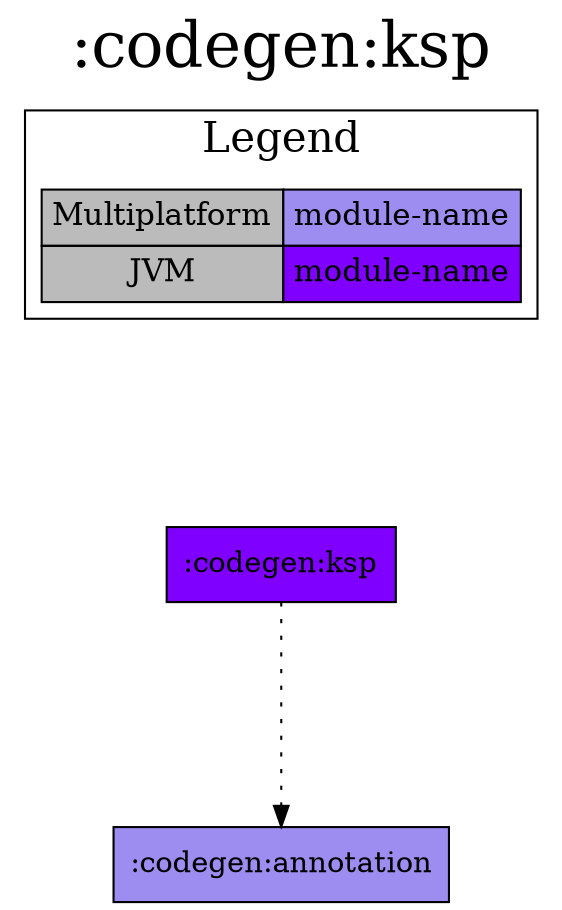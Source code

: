 digraph {
edge ["dir"="forward"]
graph ["dpi"="100","label"=":codegen:ksp","labelloc"="t","fontsize"="30","ranksep"="1.5","rankdir"="TB"]
node ["style"="filled"]
":codegen:annotation" ["fillcolor"="#9D8DF1","shape"="box"]
":codegen:ksp" ["fillcolor"="#8000FF","shape"="box"]
{
edge ["dir"="none"]
graph ["rank"="same"]
}
":codegen:ksp" -> ":codegen:annotation" ["style"="dotted"]
subgraph "cluster_legend" {
edge ["dir"="none"]
graph ["label"="Legend","fontsize"="20"]
"Legend" ["style"="filled","fillcolor"="#bbbbbb","shape"="none","margin"="0","fontsize"="15","label"=<
<TABLE BORDER="0" CELLBORDER="1" CELLSPACING="0" CELLPADDING="4">
<TR><TD>Multiplatform</TD><TD BGCOLOR="#9D8DF1">module-name</TD></TR>
<TR><TD>JVM</TD><TD BGCOLOR="#8000FF">module-name</TD></TR>
</TABLE>
>]
} -> ":codegen:ksp" ["style"="invis"]
}
